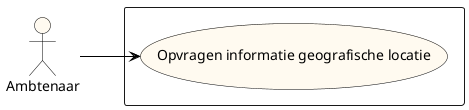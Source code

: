 @startuml
left to right direction

skinparam usecase {
  BackgroundColor FloralWhite
  BorderColor Black
  ArrowColor Black
}


skinparam actor {
  BackgroundColor FloralWhite
  BorderColor Black
  ArrowColor Black
}

actor Ambtenaar as a

rectangle  {
  usecase "Opvragen informatie geografische locatie" as UC1
}

a --> UC1
@enduml
